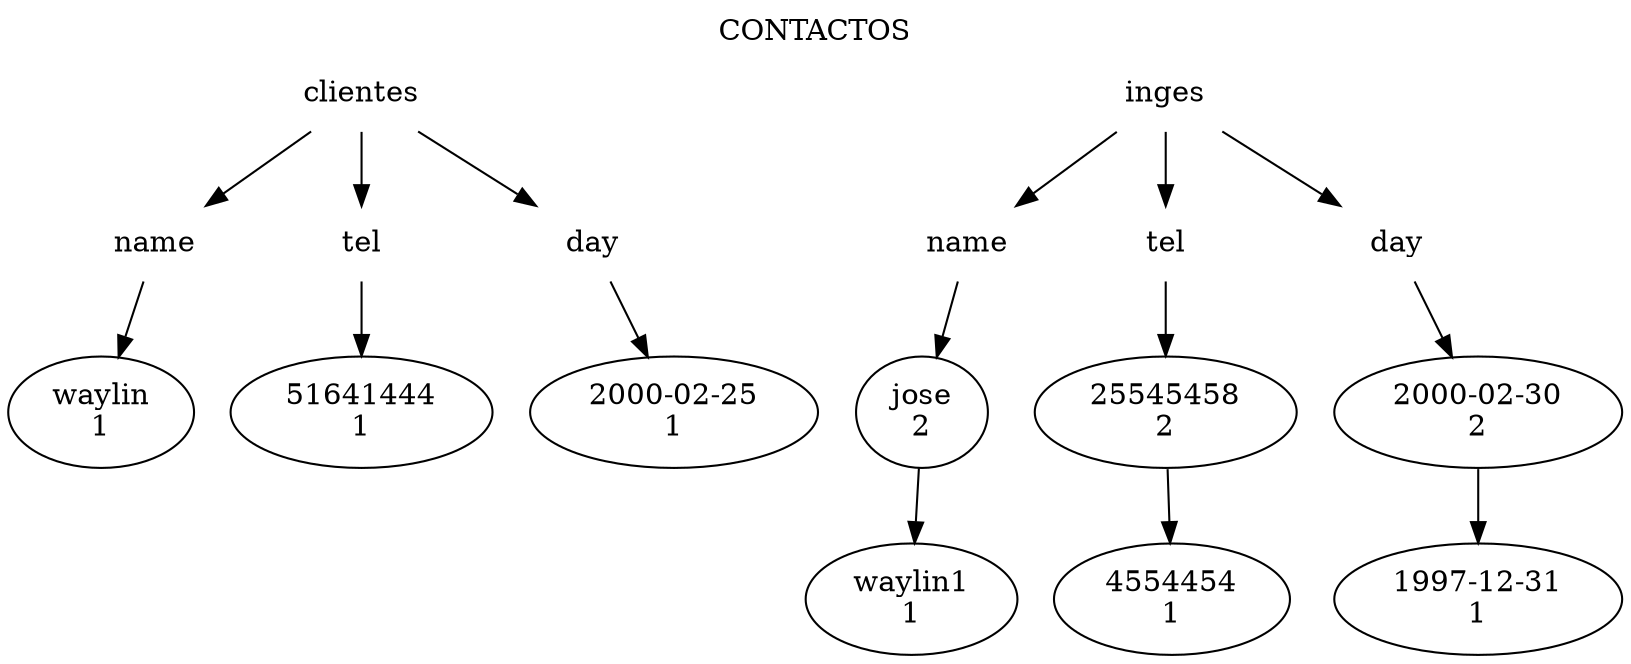 digraph AVLTree {
label="CONTACTOS";
labelloc=top;
clientes_0 [label="clientes", shape=plaintext];
clientes_campoSep_0_0 [label="name", shape=plaintext];
clientes_0-> clientes_campoSep_0_0;
clientes_campoSep_0_0-> "waylin";
waylin [label="waylin\n1"];
clientes_campoSep_1_0 [label="tel", shape=plaintext];
clientes_0-> clientes_campoSep_1_0;
clientes_campoSep_1_0-> "51641444";
51641444 [label="51641444\n1"];
clientes_campoSep_2_0 [label="day", shape=plaintext];
clientes_0-> clientes_campoSep_2_0;
clientes_campoSep_2_0-> "2000-02-25";
"2000-02-25" [label="2000-02-25\n1"];
inges_1 [label="inges", shape=plaintext];
inges_campoSep_0_1 [label="name", shape=plaintext];
inges_1-> inges_campoSep_0_1;
inges_campoSep_0_1-> "jose";
jose [label="jose\n2"];
jose -> "waylin1";
waylin1 [label="waylin1\n1"];
inges_campoSep_1_1 [label="tel", shape=plaintext];
inges_1-> inges_campoSep_1_1;
inges_campoSep_1_1-> "25545458";
25545458 [label="25545458\n2"];
25545458 -> "4554454";
4554454 [label="4554454\n1"];
inges_campoSep_2_1 [label="day", shape=plaintext];
inges_1-> inges_campoSep_2_1;
inges_campoSep_2_1-> "2000-02-30";
"2000-02-30" [label="2000-02-30\n2"];
"2000-02-30" -> "1997-12-31";
"1997-12-31" [label="1997-12-31\n1"];
}
